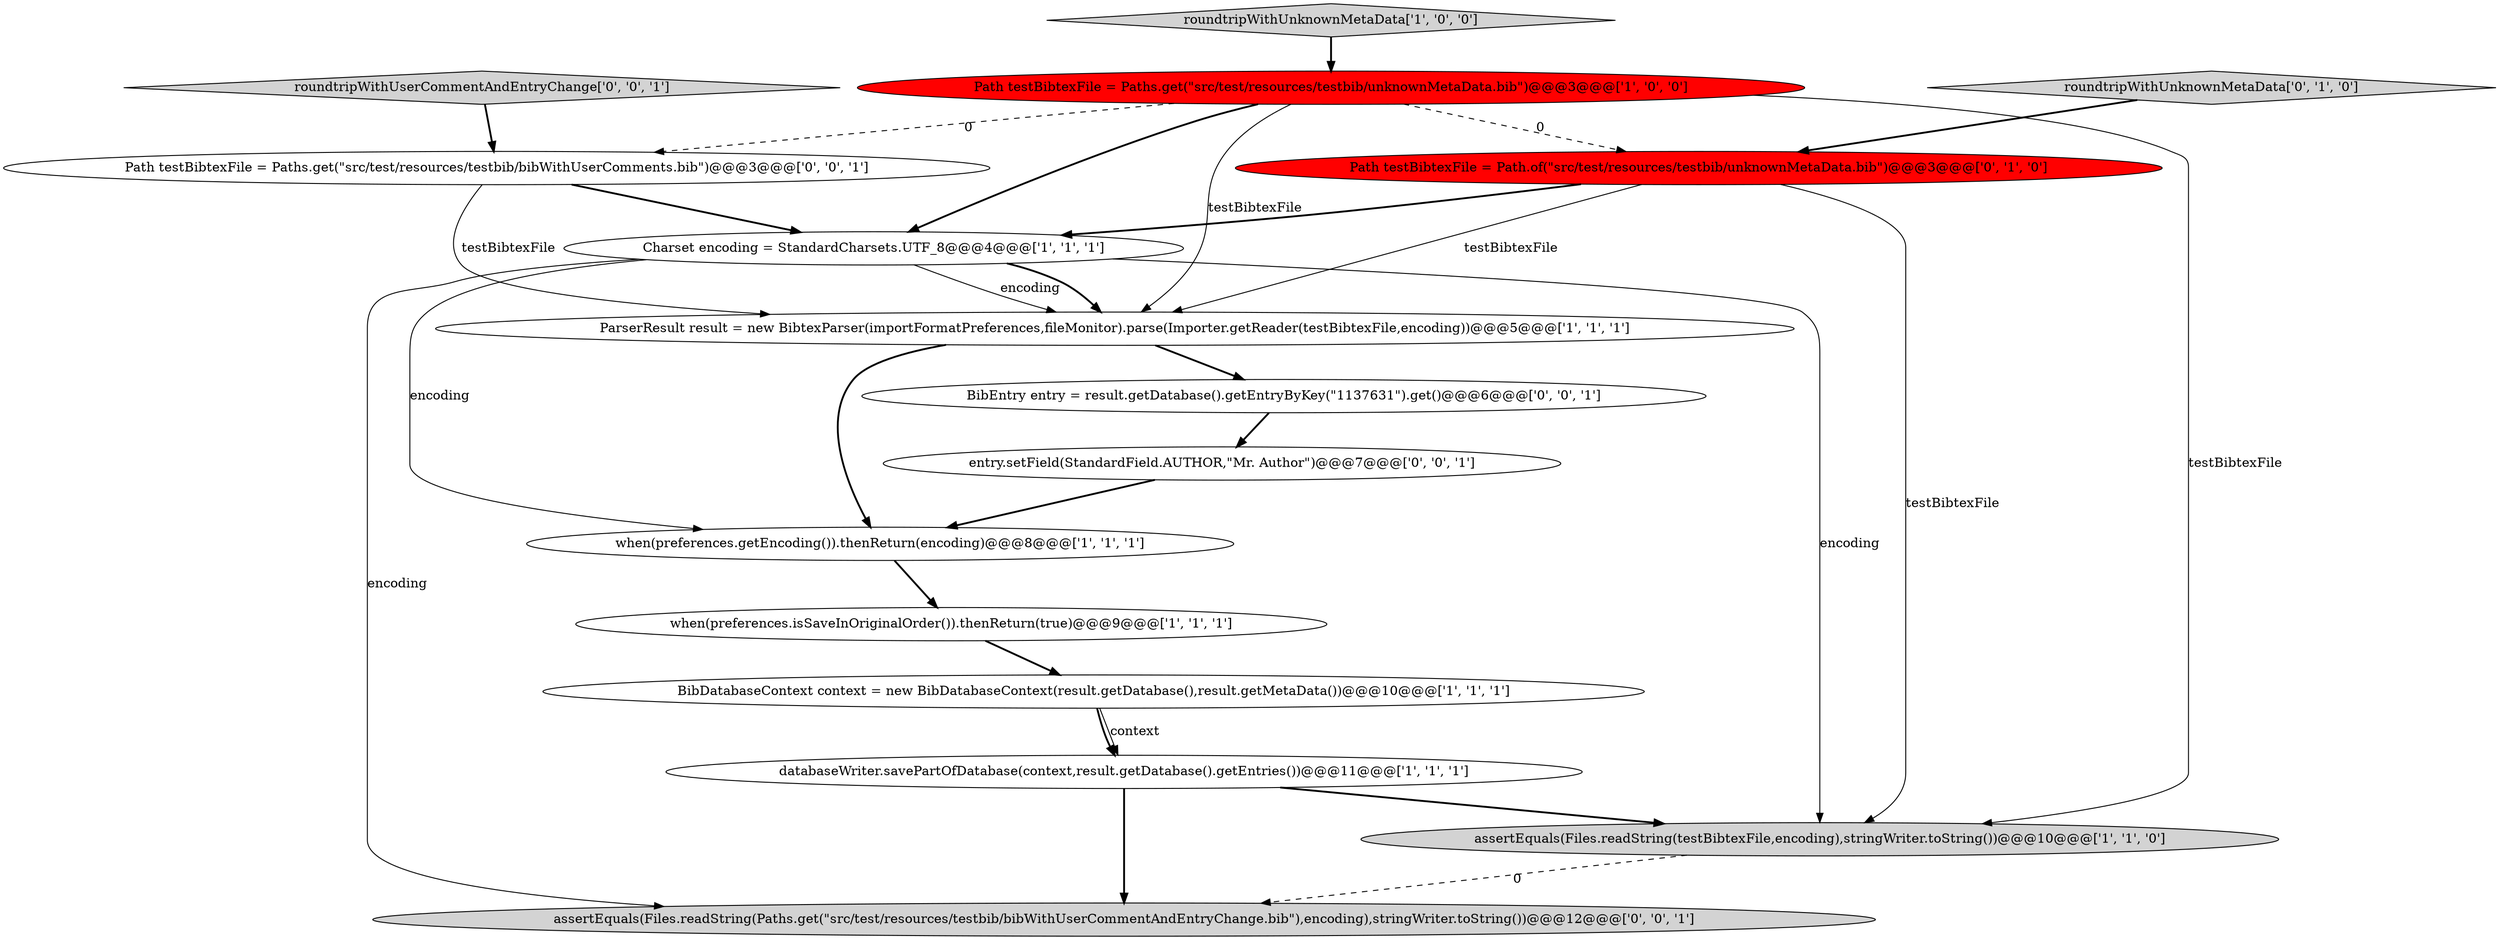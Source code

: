 digraph {
2 [style = filled, label = "when(preferences.isSaveInOriginalOrder()).thenReturn(true)@@@9@@@['1', '1', '1']", fillcolor = white, shape = ellipse image = "AAA0AAABBB1BBB"];
5 [style = filled, label = "Charset encoding = StandardCharsets.UTF_8@@@4@@@['1', '1', '1']", fillcolor = white, shape = ellipse image = "AAA0AAABBB1BBB"];
13 [style = filled, label = "Path testBibtexFile = Paths.get(\"src/test/resources/testbib/bibWithUserComments.bib\")@@@3@@@['0', '0', '1']", fillcolor = white, shape = ellipse image = "AAA0AAABBB3BBB"];
4 [style = filled, label = "ParserResult result = new BibtexParser(importFormatPreferences,fileMonitor).parse(Importer.getReader(testBibtexFile,encoding))@@@5@@@['1', '1', '1']", fillcolor = white, shape = ellipse image = "AAA0AAABBB1BBB"];
9 [style = filled, label = "roundtripWithUnknownMetaData['0', '1', '0']", fillcolor = lightgray, shape = diamond image = "AAA0AAABBB2BBB"];
7 [style = filled, label = "BibDatabaseContext context = new BibDatabaseContext(result.getDatabase(),result.getMetaData())@@@10@@@['1', '1', '1']", fillcolor = white, shape = ellipse image = "AAA0AAABBB1BBB"];
8 [style = filled, label = "when(preferences.getEncoding()).thenReturn(encoding)@@@8@@@['1', '1', '1']", fillcolor = white, shape = ellipse image = "AAA0AAABBB1BBB"];
14 [style = filled, label = "BibEntry entry = result.getDatabase().getEntryByKey(\"1137631\").get()@@@6@@@['0', '0', '1']", fillcolor = white, shape = ellipse image = "AAA0AAABBB3BBB"];
10 [style = filled, label = "Path testBibtexFile = Path.of(\"src/test/resources/testbib/unknownMetaData.bib\")@@@3@@@['0', '1', '0']", fillcolor = red, shape = ellipse image = "AAA1AAABBB2BBB"];
11 [style = filled, label = "roundtripWithUserCommentAndEntryChange['0', '0', '1']", fillcolor = lightgray, shape = diamond image = "AAA0AAABBB3BBB"];
1 [style = filled, label = "Path testBibtexFile = Paths.get(\"src/test/resources/testbib/unknownMetaData.bib\")@@@3@@@['1', '0', '0']", fillcolor = red, shape = ellipse image = "AAA1AAABBB1BBB"];
3 [style = filled, label = "roundtripWithUnknownMetaData['1', '0', '0']", fillcolor = lightgray, shape = diamond image = "AAA0AAABBB1BBB"];
15 [style = filled, label = "entry.setField(StandardField.AUTHOR,\"Mr. Author\")@@@7@@@['0', '0', '1']", fillcolor = white, shape = ellipse image = "AAA0AAABBB3BBB"];
6 [style = filled, label = "databaseWriter.savePartOfDatabase(context,result.getDatabase().getEntries())@@@11@@@['1', '1', '1']", fillcolor = white, shape = ellipse image = "AAA0AAABBB1BBB"];
0 [style = filled, label = "assertEquals(Files.readString(testBibtexFile,encoding),stringWriter.toString())@@@10@@@['1', '1', '0']", fillcolor = lightgray, shape = ellipse image = "AAA0AAABBB1BBB"];
12 [style = filled, label = "assertEquals(Files.readString(Paths.get(\"src/test/resources/testbib/bibWithUserCommentAndEntryChange.bib\"),encoding),stringWriter.toString())@@@12@@@['0', '0', '1']", fillcolor = lightgray, shape = ellipse image = "AAA0AAABBB3BBB"];
1->5 [style = bold, label=""];
13->4 [style = solid, label="testBibtexFile"];
10->4 [style = solid, label="testBibtexFile"];
10->0 [style = solid, label="testBibtexFile"];
4->14 [style = bold, label=""];
3->1 [style = bold, label=""];
5->4 [style = solid, label="encoding"];
1->0 [style = solid, label="testBibtexFile"];
1->4 [style = solid, label="testBibtexFile"];
6->0 [style = bold, label=""];
1->10 [style = dashed, label="0"];
9->10 [style = bold, label=""];
0->12 [style = dashed, label="0"];
5->8 [style = solid, label="encoding"];
1->13 [style = dashed, label="0"];
10->5 [style = bold, label=""];
8->2 [style = bold, label=""];
5->12 [style = solid, label="encoding"];
11->13 [style = bold, label=""];
5->4 [style = bold, label=""];
7->6 [style = bold, label=""];
13->5 [style = bold, label=""];
4->8 [style = bold, label=""];
14->15 [style = bold, label=""];
7->6 [style = solid, label="context"];
2->7 [style = bold, label=""];
15->8 [style = bold, label=""];
5->0 [style = solid, label="encoding"];
6->12 [style = bold, label=""];
}
